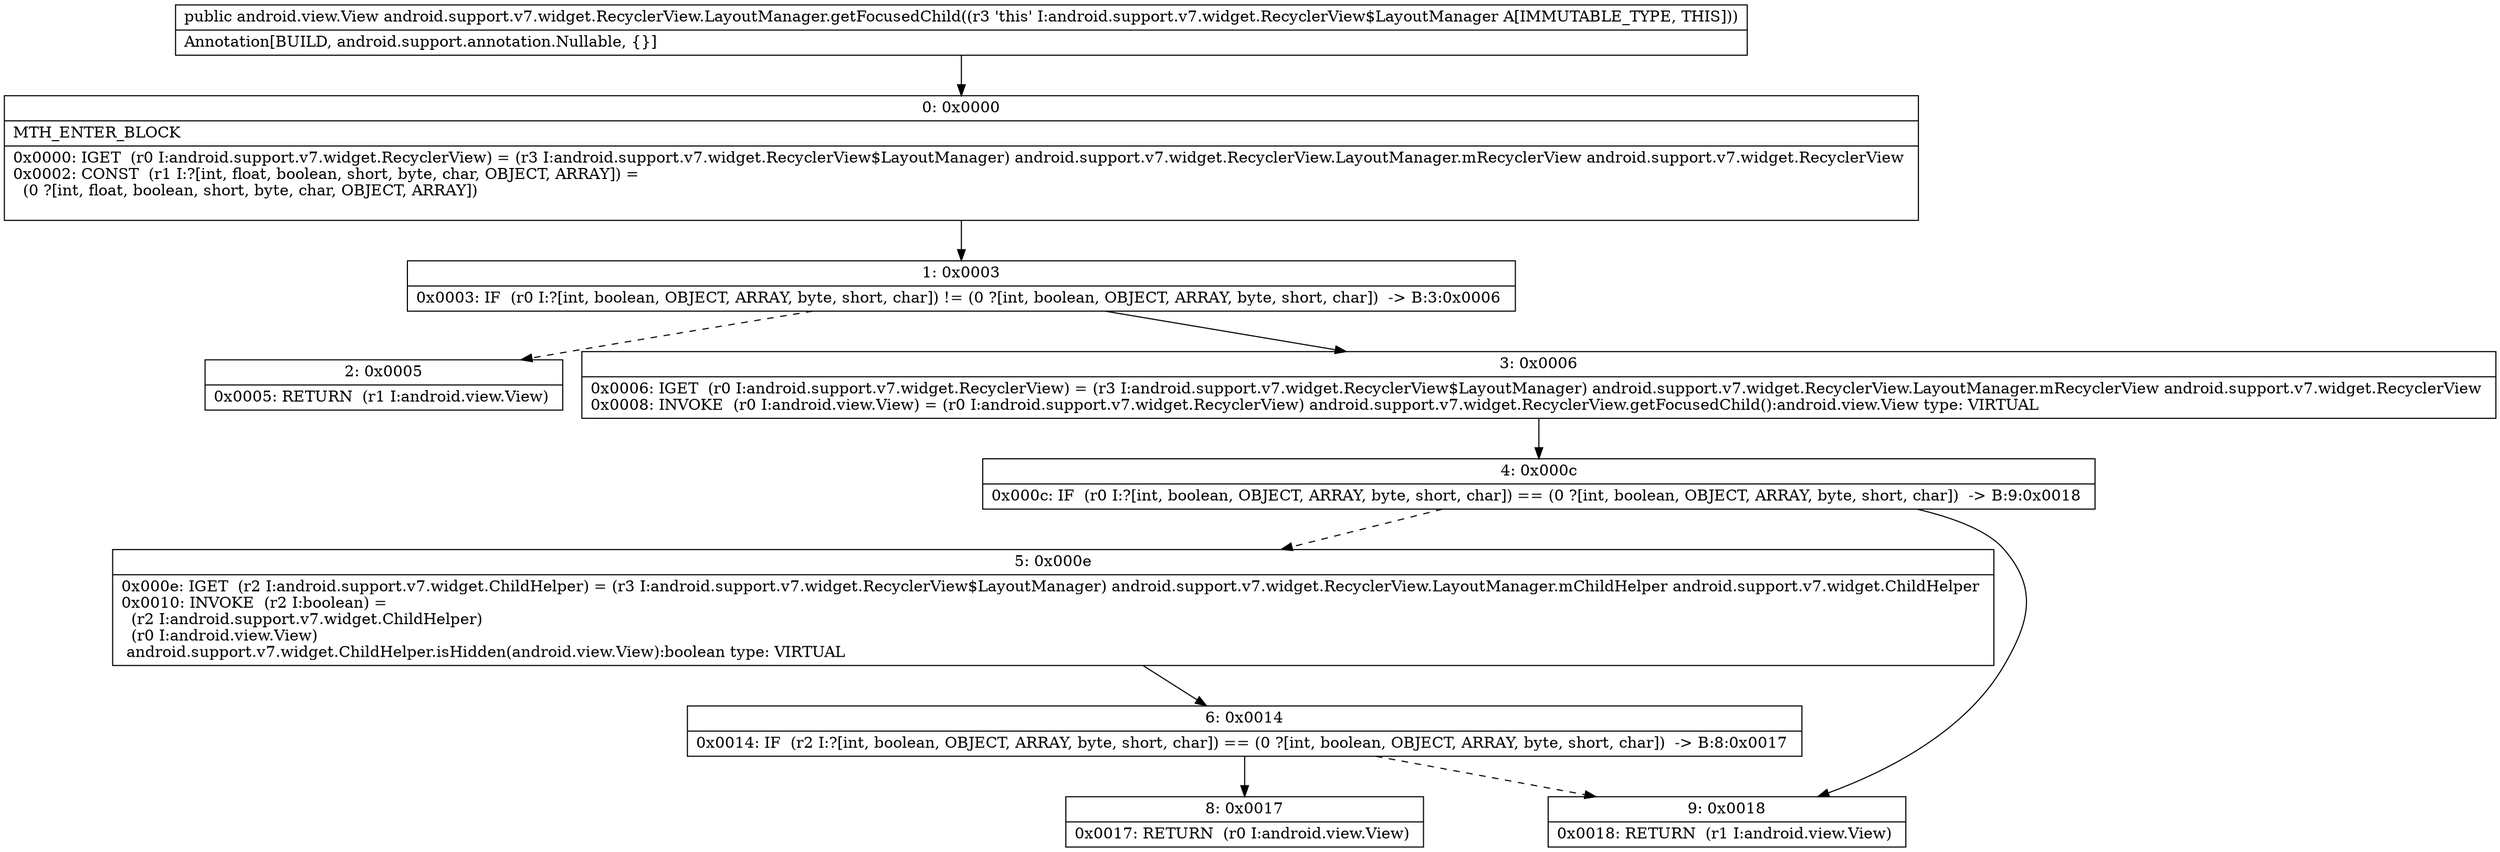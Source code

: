 digraph "CFG forandroid.support.v7.widget.RecyclerView.LayoutManager.getFocusedChild()Landroid\/view\/View;" {
Node_0 [shape=record,label="{0\:\ 0x0000|MTH_ENTER_BLOCK\l|0x0000: IGET  (r0 I:android.support.v7.widget.RecyclerView) = (r3 I:android.support.v7.widget.RecyclerView$LayoutManager) android.support.v7.widget.RecyclerView.LayoutManager.mRecyclerView android.support.v7.widget.RecyclerView \l0x0002: CONST  (r1 I:?[int, float, boolean, short, byte, char, OBJECT, ARRAY]) = \l  (0 ?[int, float, boolean, short, byte, char, OBJECT, ARRAY])\l \l}"];
Node_1 [shape=record,label="{1\:\ 0x0003|0x0003: IF  (r0 I:?[int, boolean, OBJECT, ARRAY, byte, short, char]) != (0 ?[int, boolean, OBJECT, ARRAY, byte, short, char])  \-\> B:3:0x0006 \l}"];
Node_2 [shape=record,label="{2\:\ 0x0005|0x0005: RETURN  (r1 I:android.view.View) \l}"];
Node_3 [shape=record,label="{3\:\ 0x0006|0x0006: IGET  (r0 I:android.support.v7.widget.RecyclerView) = (r3 I:android.support.v7.widget.RecyclerView$LayoutManager) android.support.v7.widget.RecyclerView.LayoutManager.mRecyclerView android.support.v7.widget.RecyclerView \l0x0008: INVOKE  (r0 I:android.view.View) = (r0 I:android.support.v7.widget.RecyclerView) android.support.v7.widget.RecyclerView.getFocusedChild():android.view.View type: VIRTUAL \l}"];
Node_4 [shape=record,label="{4\:\ 0x000c|0x000c: IF  (r0 I:?[int, boolean, OBJECT, ARRAY, byte, short, char]) == (0 ?[int, boolean, OBJECT, ARRAY, byte, short, char])  \-\> B:9:0x0018 \l}"];
Node_5 [shape=record,label="{5\:\ 0x000e|0x000e: IGET  (r2 I:android.support.v7.widget.ChildHelper) = (r3 I:android.support.v7.widget.RecyclerView$LayoutManager) android.support.v7.widget.RecyclerView.LayoutManager.mChildHelper android.support.v7.widget.ChildHelper \l0x0010: INVOKE  (r2 I:boolean) = \l  (r2 I:android.support.v7.widget.ChildHelper)\l  (r0 I:android.view.View)\l android.support.v7.widget.ChildHelper.isHidden(android.view.View):boolean type: VIRTUAL \l}"];
Node_6 [shape=record,label="{6\:\ 0x0014|0x0014: IF  (r2 I:?[int, boolean, OBJECT, ARRAY, byte, short, char]) == (0 ?[int, boolean, OBJECT, ARRAY, byte, short, char])  \-\> B:8:0x0017 \l}"];
Node_8 [shape=record,label="{8\:\ 0x0017|0x0017: RETURN  (r0 I:android.view.View) \l}"];
Node_9 [shape=record,label="{9\:\ 0x0018|0x0018: RETURN  (r1 I:android.view.View) \l}"];
MethodNode[shape=record,label="{public android.view.View android.support.v7.widget.RecyclerView.LayoutManager.getFocusedChild((r3 'this' I:android.support.v7.widget.RecyclerView$LayoutManager A[IMMUTABLE_TYPE, THIS]))  | Annotation[BUILD, android.support.annotation.Nullable, \{\}]\l}"];
MethodNode -> Node_0;
Node_0 -> Node_1;
Node_1 -> Node_2[style=dashed];
Node_1 -> Node_3;
Node_3 -> Node_4;
Node_4 -> Node_5[style=dashed];
Node_4 -> Node_9;
Node_5 -> Node_6;
Node_6 -> Node_8;
Node_6 -> Node_9[style=dashed];
}

